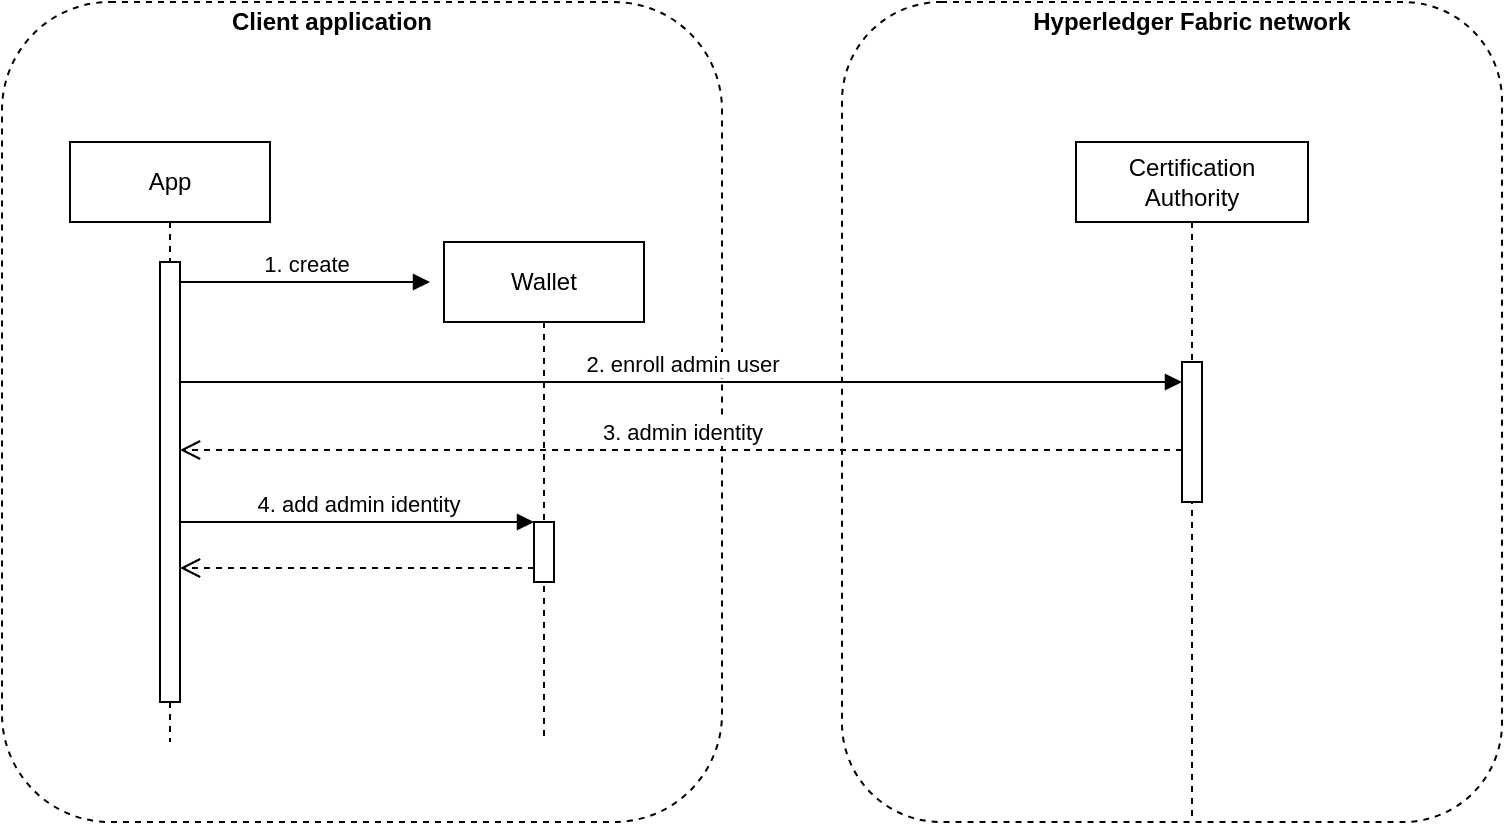 <mxfile version="13.6.4" type="device"><diagram id="8Kuhvap7KvWiUxs71a0d" name="Page-1"><mxGraphModel dx="1422" dy="777" grid="1" gridSize="10" guides="1" tooltips="1" connect="1" arrows="1" fold="1" page="1" pageScale="1" pageWidth="827" pageHeight="1169" math="0" shadow="0"><root><mxCell id="0"/><mxCell id="1" parent="0"/><mxCell id="umRRCxbHKGzIXXVKqV3B-15" value="" style="rounded=1;whiteSpace=wrap;html=1;fillColor=none;dashed=1;" parent="1" vertex="1"><mxGeometry x="470" y="40" width="330" height="410" as="geometry"/></mxCell><mxCell id="umRRCxbHKGzIXXVKqV3B-14" value="" style="rounded=1;whiteSpace=wrap;html=1;fillColor=none;dashed=1;" parent="1" vertex="1"><mxGeometry x="50" y="40" width="360" height="410" as="geometry"/></mxCell><mxCell id="umRRCxbHKGzIXXVKqV3B-1" value="App" style="shape=umlLifeline;perimeter=lifelinePerimeter;whiteSpace=wrap;html=1;container=1;collapsible=0;recursiveResize=0;outlineConnect=0;" parent="1" vertex="1"><mxGeometry x="84" y="110" width="100" height="300" as="geometry"/></mxCell><mxCell id="umRRCxbHKGzIXXVKqV3B-5" value="1. create" style="html=1;verticalAlign=bottom;endArrow=block;" parent="umRRCxbHKGzIXXVKqV3B-1" source="umRRCxbHKGzIXXVKqV3B-7" edge="1"><mxGeometry width="80" relative="1" as="geometry"><mxPoint x="71" y="70" as="sourcePoint"/><mxPoint x="180" y="70" as="targetPoint"/></mxGeometry></mxCell><mxCell id="umRRCxbHKGzIXXVKqV3B-7" value="" style="html=1;points=[];perimeter=orthogonalPerimeter;" parent="umRRCxbHKGzIXXVKqV3B-1" vertex="1"><mxGeometry x="45" y="60" width="10" height="220" as="geometry"/></mxCell><mxCell id="umRRCxbHKGzIXXVKqV3B-2" value="Wallet" style="shape=umlLifeline;perimeter=lifelinePerimeter;whiteSpace=wrap;html=1;container=1;collapsible=0;recursiveResize=0;outlineConnect=0;" parent="1" vertex="1"><mxGeometry x="271" y="160" width="100" height="250" as="geometry"/></mxCell><mxCell id="umRRCxbHKGzIXXVKqV3B-11" value="" style="html=1;points=[];perimeter=orthogonalPerimeter;" parent="umRRCxbHKGzIXXVKqV3B-2" vertex="1"><mxGeometry x="45" y="140" width="10" height="30" as="geometry"/></mxCell><mxCell id="umRRCxbHKGzIXXVKqV3B-3" value="Certification&lt;br&gt;Authority" style="shape=umlLifeline;perimeter=lifelinePerimeter;whiteSpace=wrap;html=1;container=1;collapsible=0;recursiveResize=0;outlineConnect=0;" parent="1" vertex="1"><mxGeometry x="587" y="110" width="116" height="340" as="geometry"/></mxCell><mxCell id="umRRCxbHKGzIXXVKqV3B-10" value="" style="html=1;points=[];perimeter=orthogonalPerimeter;" parent="umRRCxbHKGzIXXVKqV3B-3" vertex="1"><mxGeometry x="53" y="110" width="10" height="70" as="geometry"/></mxCell><mxCell id="umRRCxbHKGzIXXVKqV3B-6" value="2. enroll admin user" style="html=1;verticalAlign=bottom;endArrow=block;" parent="1" source="umRRCxbHKGzIXXVKqV3B-7" target="umRRCxbHKGzIXXVKqV3B-10" edge="1"><mxGeometry width="80" relative="1" as="geometry"><mxPoint x="140" y="240" as="sourcePoint"/><mxPoint x="220" y="240" as="targetPoint"/><Array as="points"><mxPoint x="560" y="230"/></Array></mxGeometry></mxCell><mxCell id="umRRCxbHKGzIXXVKqV3B-9" value="3. admin identity" style="html=1;verticalAlign=bottom;endArrow=open;dashed=1;endSize=8;" parent="1" source="umRRCxbHKGzIXXVKqV3B-10" target="umRRCxbHKGzIXXVKqV3B-7" edge="1"><mxGeometry relative="1" as="geometry"><mxPoint x="685" y="264" as="sourcePoint"/><mxPoint x="139.5" y="264" as="targetPoint"/><Array as="points"><mxPoint x="640" y="264"/><mxPoint x="600" y="264"/><mxPoint x="540" y="264"/><mxPoint x="470" y="264"/></Array></mxGeometry></mxCell><mxCell id="umRRCxbHKGzIXXVKqV3B-12" value="4. add admin identity" style="html=1;verticalAlign=bottom;endArrow=block;" parent="1" source="umRRCxbHKGzIXXVKqV3B-7" target="umRRCxbHKGzIXXVKqV3B-11" edge="1"><mxGeometry width="80" relative="1" as="geometry"><mxPoint x="154" y="310" as="sourcePoint"/><mxPoint x="234" y="310" as="targetPoint"/></mxGeometry></mxCell><mxCell id="umRRCxbHKGzIXXVKqV3B-13" value="" style="html=1;verticalAlign=bottom;endArrow=open;dashed=1;endSize=8;" parent="1" edge="1"><mxGeometry relative="1" as="geometry"><mxPoint x="316" y="323" as="sourcePoint"/><mxPoint x="139" y="323" as="targetPoint"/></mxGeometry></mxCell><mxCell id="umRRCxbHKGzIXXVKqV3B-16" value="&lt;b&gt;Client application&lt;/b&gt;" style="text;html=1;strokeColor=none;fillColor=none;align=center;verticalAlign=middle;whiteSpace=wrap;rounded=0;dashed=1;" parent="1" vertex="1"><mxGeometry x="160" y="40" width="110" height="20" as="geometry"/></mxCell><mxCell id="umRRCxbHKGzIXXVKqV3B-17" value="&lt;b&gt;Hyperledger Fabric network&lt;/b&gt;" style="text;html=1;strokeColor=none;fillColor=none;align=center;verticalAlign=middle;whiteSpace=wrap;rounded=0;dashed=1;" parent="1" vertex="1"><mxGeometry x="560" y="40" width="170" height="20" as="geometry"/></mxCell></root></mxGraphModel></diagram></mxfile>